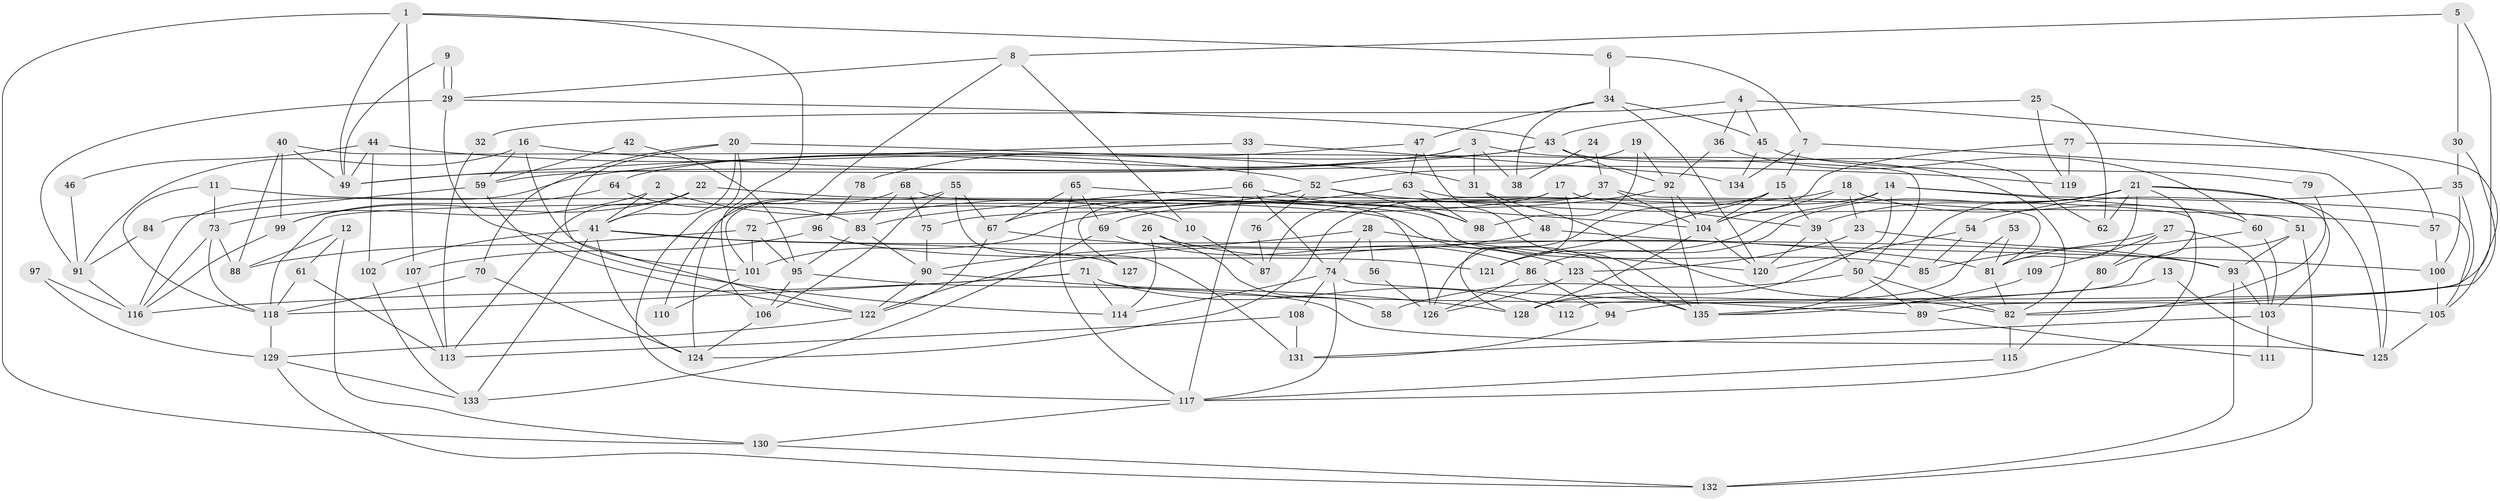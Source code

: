 // Generated by graph-tools (version 1.1) at 2025/26/03/09/25 03:26:15]
// undirected, 135 vertices, 270 edges
graph export_dot {
graph [start="1"]
  node [color=gray90,style=filled];
  1;
  2;
  3;
  4;
  5;
  6;
  7;
  8;
  9;
  10;
  11;
  12;
  13;
  14;
  15;
  16;
  17;
  18;
  19;
  20;
  21;
  22;
  23;
  24;
  25;
  26;
  27;
  28;
  29;
  30;
  31;
  32;
  33;
  34;
  35;
  36;
  37;
  38;
  39;
  40;
  41;
  42;
  43;
  44;
  45;
  46;
  47;
  48;
  49;
  50;
  51;
  52;
  53;
  54;
  55;
  56;
  57;
  58;
  59;
  60;
  61;
  62;
  63;
  64;
  65;
  66;
  67;
  68;
  69;
  70;
  71;
  72;
  73;
  74;
  75;
  76;
  77;
  78;
  79;
  80;
  81;
  82;
  83;
  84;
  85;
  86;
  87;
  88;
  89;
  90;
  91;
  92;
  93;
  94;
  95;
  96;
  97;
  98;
  99;
  100;
  101;
  102;
  103;
  104;
  105;
  106;
  107;
  108;
  109;
  110;
  111;
  112;
  113;
  114;
  115;
  116;
  117;
  118;
  119;
  120;
  121;
  122;
  123;
  124;
  125;
  126;
  127;
  128;
  129;
  130;
  131;
  132;
  133;
  134;
  135;
  1 -- 106;
  1 -- 130;
  1 -- 6;
  1 -- 49;
  1 -- 107;
  2 -- 73;
  2 -- 41;
  2 -- 10;
  3 -- 59;
  3 -- 49;
  3 -- 31;
  3 -- 38;
  3 -- 82;
  4 -- 57;
  4 -- 36;
  4 -- 32;
  4 -- 45;
  5 -- 30;
  5 -- 8;
  5 -- 112;
  6 -- 7;
  6 -- 34;
  7 -- 125;
  7 -- 134;
  7 -- 15;
  8 -- 29;
  8 -- 124;
  8 -- 10;
  9 -- 29;
  9 -- 29;
  9 -- 49;
  10 -- 87;
  11 -- 135;
  11 -- 73;
  11 -- 118;
  12 -- 88;
  12 -- 61;
  12 -- 130;
  13 -- 125;
  13 -- 135;
  14 -- 105;
  14 -- 124;
  14 -- 51;
  14 -- 121;
  14 -- 128;
  15 -- 104;
  15 -- 39;
  15 -- 121;
  15 -- 126;
  16 -- 101;
  16 -- 91;
  16 -- 59;
  16 -- 119;
  17 -- 128;
  17 -- 118;
  17 -- 39;
  17 -- 75;
  18 -- 69;
  18 -- 104;
  18 -- 23;
  18 -- 60;
  19 -- 92;
  19 -- 98;
  19 -- 52;
  20 -- 117;
  20 -- 31;
  20 -- 41;
  20 -- 70;
  20 -- 122;
  21 -- 81;
  21 -- 39;
  21 -- 62;
  21 -- 80;
  21 -- 86;
  21 -- 103;
  21 -- 125;
  21 -- 135;
  22 -- 41;
  22 -- 99;
  22 -- 85;
  22 -- 113;
  23 -- 93;
  23 -- 123;
  24 -- 38;
  24 -- 37;
  25 -- 43;
  25 -- 62;
  25 -- 119;
  26 -- 114;
  26 -- 123;
  26 -- 58;
  27 -- 103;
  27 -- 80;
  27 -- 85;
  27 -- 109;
  28 -- 90;
  28 -- 120;
  28 -- 56;
  28 -- 74;
  29 -- 114;
  29 -- 43;
  29 -- 91;
  30 -- 35;
  30 -- 82;
  31 -- 82;
  31 -- 48;
  32 -- 113;
  33 -- 66;
  33 -- 49;
  33 -- 134;
  34 -- 120;
  34 -- 38;
  34 -- 45;
  34 -- 47;
  35 -- 100;
  35 -- 89;
  35 -- 54;
  36 -- 60;
  36 -- 92;
  37 -- 117;
  37 -- 104;
  37 -- 87;
  37 -- 127;
  39 -- 50;
  39 -- 120;
  40 -- 50;
  40 -- 49;
  40 -- 88;
  40 -- 99;
  41 -- 93;
  41 -- 102;
  41 -- 124;
  41 -- 127;
  41 -- 133;
  42 -- 95;
  42 -- 59;
  43 -- 116;
  43 -- 62;
  43 -- 64;
  43 -- 92;
  44 -- 102;
  44 -- 52;
  44 -- 46;
  44 -- 49;
  45 -- 79;
  45 -- 134;
  46 -- 91;
  47 -- 135;
  47 -- 63;
  47 -- 78;
  48 -- 122;
  48 -- 100;
  50 -- 82;
  50 -- 58;
  50 -- 89;
  51 -- 132;
  51 -- 93;
  51 -- 94;
  52 -- 98;
  52 -- 57;
  52 -- 72;
  52 -- 76;
  53 -- 128;
  53 -- 81;
  54 -- 85;
  54 -- 120;
  55 -- 131;
  55 -- 101;
  55 -- 67;
  55 -- 106;
  56 -- 126;
  57 -- 100;
  59 -- 122;
  59 -- 84;
  60 -- 81;
  60 -- 103;
  61 -- 118;
  61 -- 113;
  63 -- 67;
  63 -- 81;
  63 -- 98;
  64 -- 83;
  64 -- 99;
  65 -- 104;
  65 -- 67;
  65 -- 69;
  65 -- 117;
  66 -- 74;
  66 -- 117;
  66 -- 83;
  66 -- 98;
  67 -- 122;
  67 -- 81;
  68 -- 126;
  68 -- 75;
  68 -- 83;
  68 -- 110;
  69 -- 133;
  69 -- 86;
  70 -- 118;
  70 -- 124;
  71 -- 116;
  71 -- 105;
  71 -- 112;
  71 -- 114;
  71 -- 118;
  72 -- 95;
  72 -- 88;
  72 -- 101;
  73 -- 118;
  73 -- 88;
  73 -- 116;
  74 -- 117;
  74 -- 89;
  74 -- 108;
  74 -- 114;
  75 -- 90;
  76 -- 87;
  77 -- 119;
  77 -- 104;
  77 -- 105;
  78 -- 96;
  79 -- 82;
  80 -- 115;
  81 -- 82;
  82 -- 115;
  83 -- 90;
  83 -- 95;
  84 -- 91;
  86 -- 94;
  86 -- 126;
  89 -- 111;
  90 -- 128;
  90 -- 122;
  91 -- 116;
  92 -- 135;
  92 -- 101;
  92 -- 104;
  93 -- 103;
  93 -- 132;
  94 -- 131;
  95 -- 106;
  95 -- 125;
  96 -- 107;
  96 -- 121;
  97 -- 129;
  97 -- 116;
  99 -- 116;
  100 -- 105;
  101 -- 110;
  102 -- 133;
  103 -- 111;
  103 -- 131;
  104 -- 120;
  104 -- 128;
  105 -- 125;
  106 -- 124;
  107 -- 113;
  108 -- 131;
  108 -- 113;
  109 -- 135;
  115 -- 117;
  117 -- 130;
  118 -- 129;
  122 -- 129;
  123 -- 126;
  123 -- 135;
  129 -- 132;
  129 -- 133;
  130 -- 132;
}
